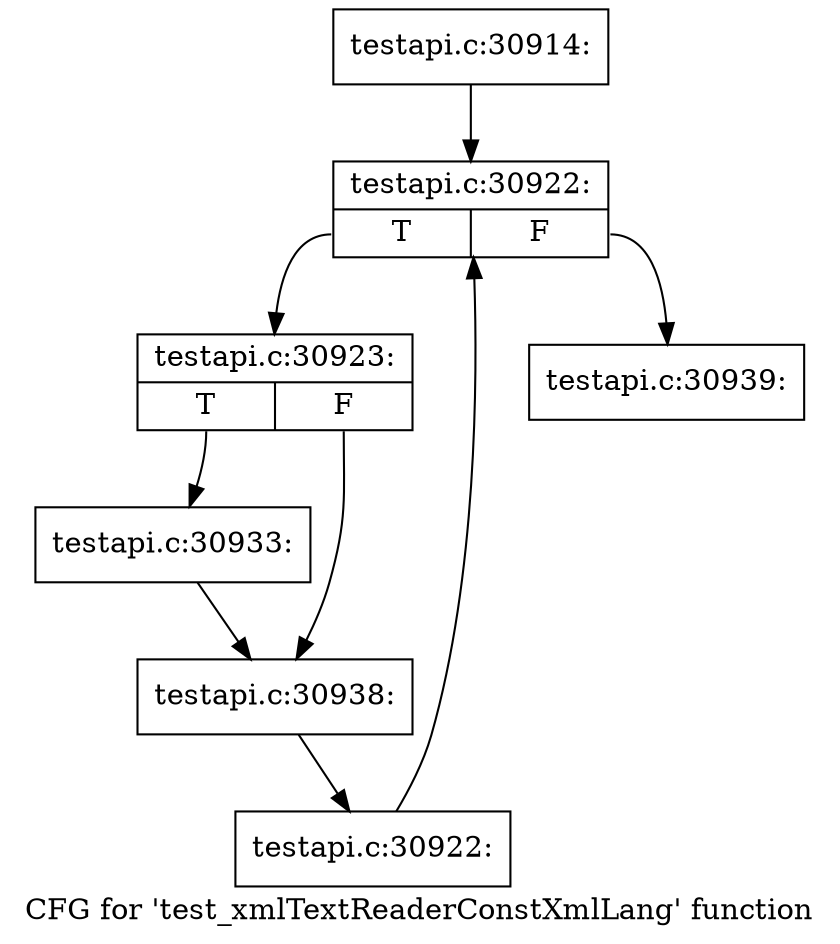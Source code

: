 digraph "CFG for 'test_xmlTextReaderConstXmlLang' function" {
	label="CFG for 'test_xmlTextReaderConstXmlLang' function";

	Node0x5140c40 [shape=record,label="{testapi.c:30914:}"];
	Node0x5140c40 -> Node0x515f660;
	Node0x515f660 [shape=record,label="{testapi.c:30922:|{<s0>T|<s1>F}}"];
	Node0x515f660:s0 -> Node0x515f940;
	Node0x515f660:s1 -> Node0x515f4c0;
	Node0x515f940 [shape=record,label="{testapi.c:30923:|{<s0>T|<s1>F}}"];
	Node0x515f940:s0 -> Node0x51607a0;
	Node0x515f940:s1 -> Node0x5160f70;
	Node0x51607a0 [shape=record,label="{testapi.c:30933:}"];
	Node0x51607a0 -> Node0x5160f70;
	Node0x5160f70 [shape=record,label="{testapi.c:30938:}"];
	Node0x5160f70 -> Node0x515f8b0;
	Node0x515f8b0 [shape=record,label="{testapi.c:30922:}"];
	Node0x515f8b0 -> Node0x515f660;
	Node0x515f4c0 [shape=record,label="{testapi.c:30939:}"];
}
